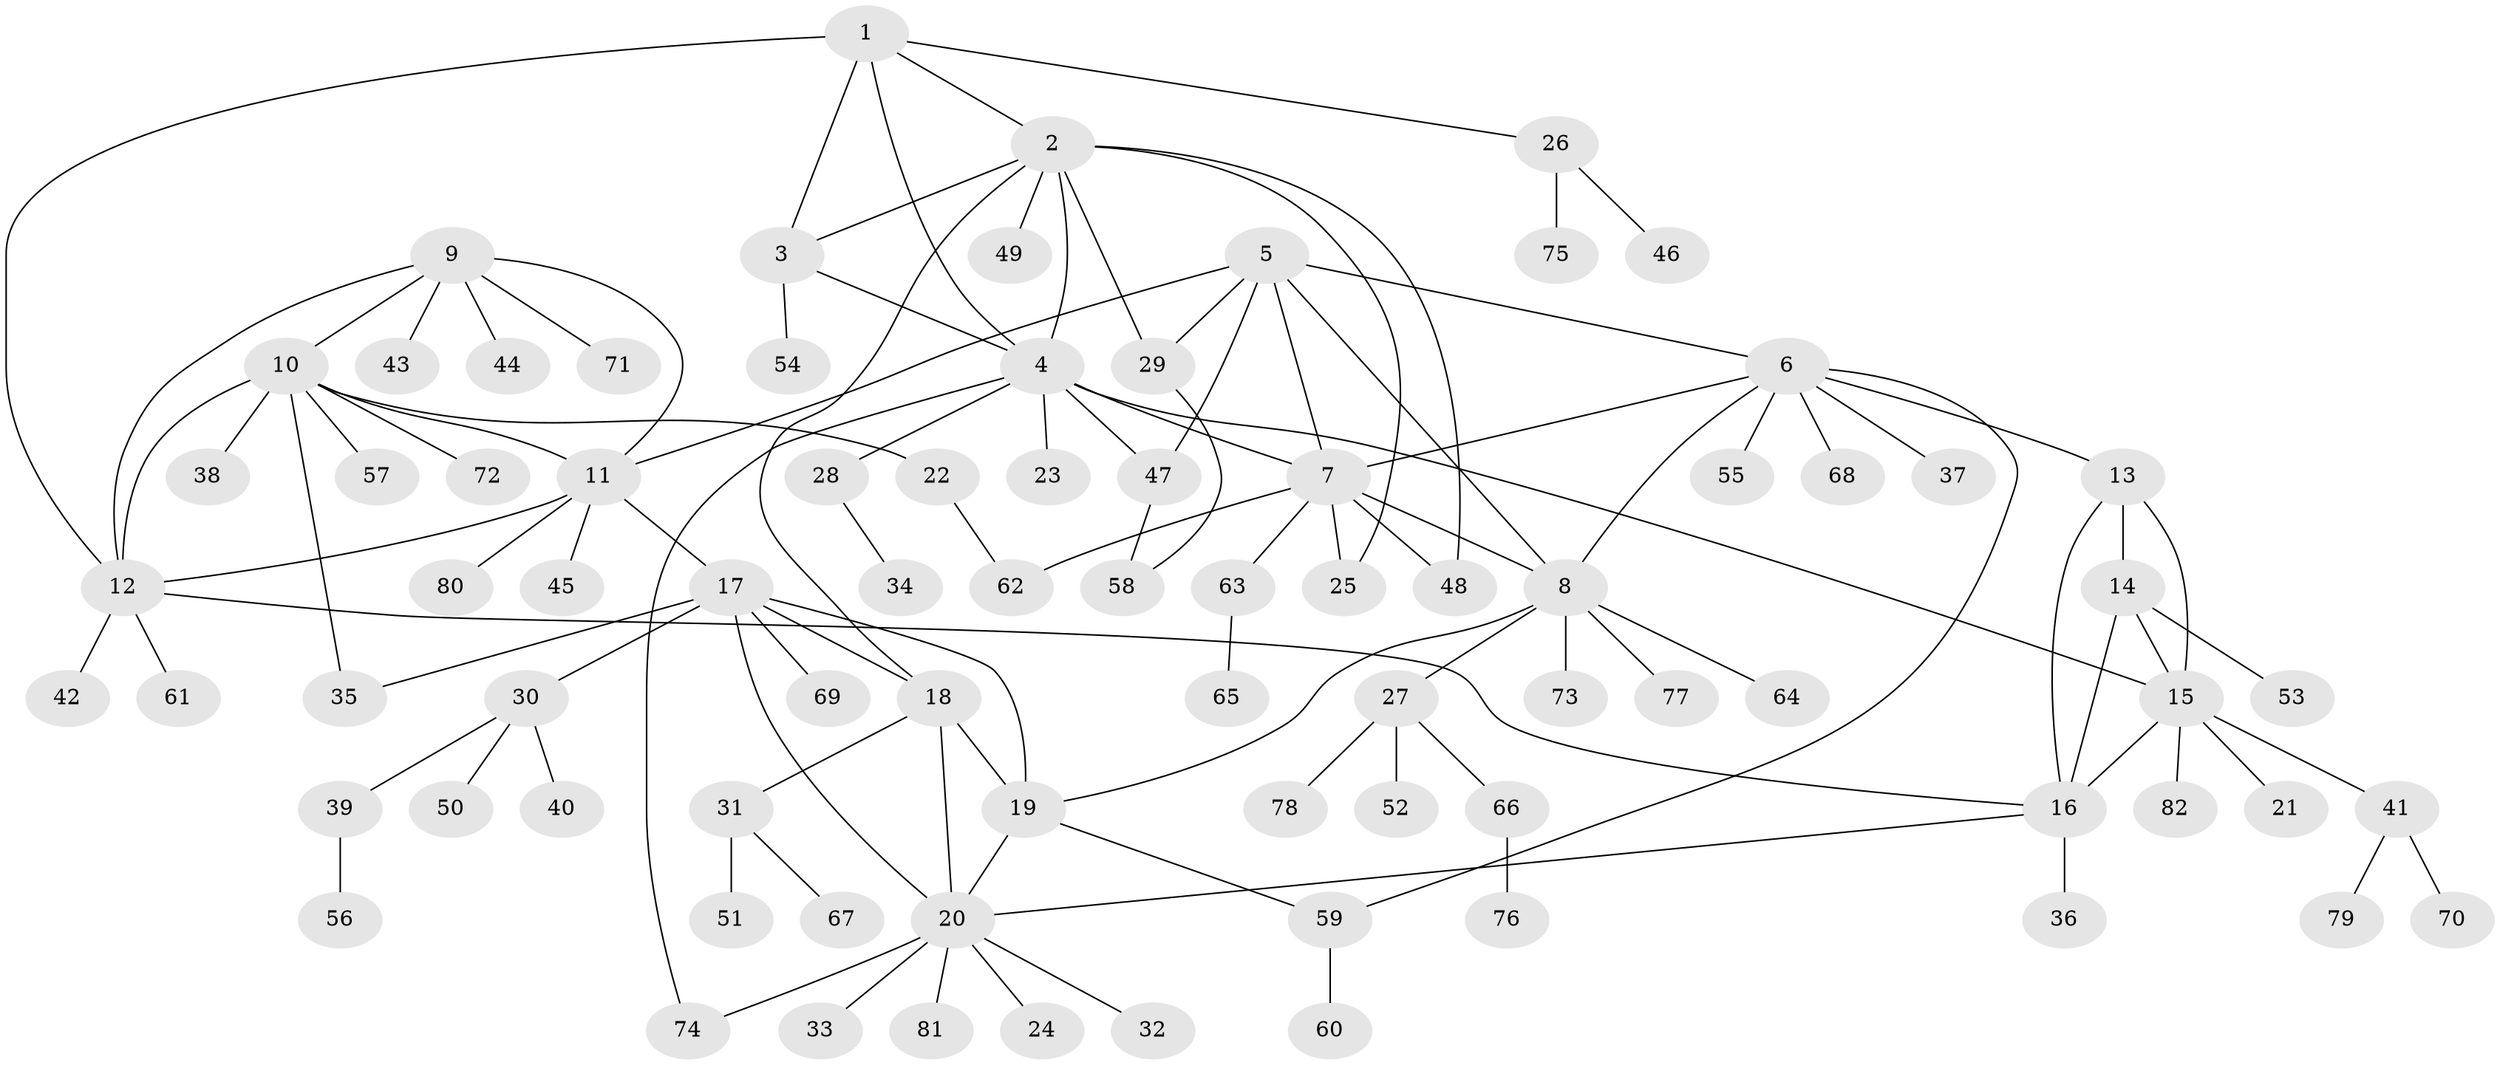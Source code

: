 // coarse degree distribution, {4: 0.04878048780487805, 16: 0.024390243902439025, 3: 0.024390243902439025, 1: 0.7073170731707317, 8: 0.04878048780487805, 6: 0.07317073170731707, 2: 0.07317073170731707}
// Generated by graph-tools (version 1.1) at 2025/57/03/04/25 21:57:57]
// undirected, 82 vertices, 111 edges
graph export_dot {
graph [start="1"]
  node [color=gray90,style=filled];
  1;
  2;
  3;
  4;
  5;
  6;
  7;
  8;
  9;
  10;
  11;
  12;
  13;
  14;
  15;
  16;
  17;
  18;
  19;
  20;
  21;
  22;
  23;
  24;
  25;
  26;
  27;
  28;
  29;
  30;
  31;
  32;
  33;
  34;
  35;
  36;
  37;
  38;
  39;
  40;
  41;
  42;
  43;
  44;
  45;
  46;
  47;
  48;
  49;
  50;
  51;
  52;
  53;
  54;
  55;
  56;
  57;
  58;
  59;
  60;
  61;
  62;
  63;
  64;
  65;
  66;
  67;
  68;
  69;
  70;
  71;
  72;
  73;
  74;
  75;
  76;
  77;
  78;
  79;
  80;
  81;
  82;
  1 -- 2;
  1 -- 3;
  1 -- 4;
  1 -- 12;
  1 -- 26;
  2 -- 3;
  2 -- 4;
  2 -- 18;
  2 -- 25;
  2 -- 29;
  2 -- 48;
  2 -- 49;
  3 -- 4;
  3 -- 54;
  4 -- 7;
  4 -- 15;
  4 -- 23;
  4 -- 28;
  4 -- 47;
  4 -- 74;
  5 -- 6;
  5 -- 7;
  5 -- 8;
  5 -- 11;
  5 -- 29;
  5 -- 47;
  6 -- 7;
  6 -- 8;
  6 -- 13;
  6 -- 37;
  6 -- 55;
  6 -- 59;
  6 -- 68;
  7 -- 8;
  7 -- 25;
  7 -- 48;
  7 -- 62;
  7 -- 63;
  8 -- 19;
  8 -- 27;
  8 -- 64;
  8 -- 73;
  8 -- 77;
  9 -- 10;
  9 -- 11;
  9 -- 12;
  9 -- 43;
  9 -- 44;
  9 -- 71;
  10 -- 11;
  10 -- 12;
  10 -- 22;
  10 -- 35;
  10 -- 38;
  10 -- 57;
  10 -- 72;
  11 -- 12;
  11 -- 17;
  11 -- 45;
  11 -- 80;
  12 -- 16;
  12 -- 42;
  12 -- 61;
  13 -- 14;
  13 -- 15;
  13 -- 16;
  14 -- 15;
  14 -- 16;
  14 -- 53;
  15 -- 16;
  15 -- 21;
  15 -- 41;
  15 -- 82;
  16 -- 20;
  16 -- 36;
  17 -- 18;
  17 -- 19;
  17 -- 20;
  17 -- 30;
  17 -- 35;
  17 -- 69;
  18 -- 19;
  18 -- 20;
  18 -- 31;
  19 -- 20;
  19 -- 59;
  20 -- 24;
  20 -- 32;
  20 -- 33;
  20 -- 74;
  20 -- 81;
  22 -- 62;
  26 -- 46;
  26 -- 75;
  27 -- 52;
  27 -- 66;
  27 -- 78;
  28 -- 34;
  29 -- 58;
  30 -- 39;
  30 -- 40;
  30 -- 50;
  31 -- 51;
  31 -- 67;
  39 -- 56;
  41 -- 70;
  41 -- 79;
  47 -- 58;
  59 -- 60;
  63 -- 65;
  66 -- 76;
}
